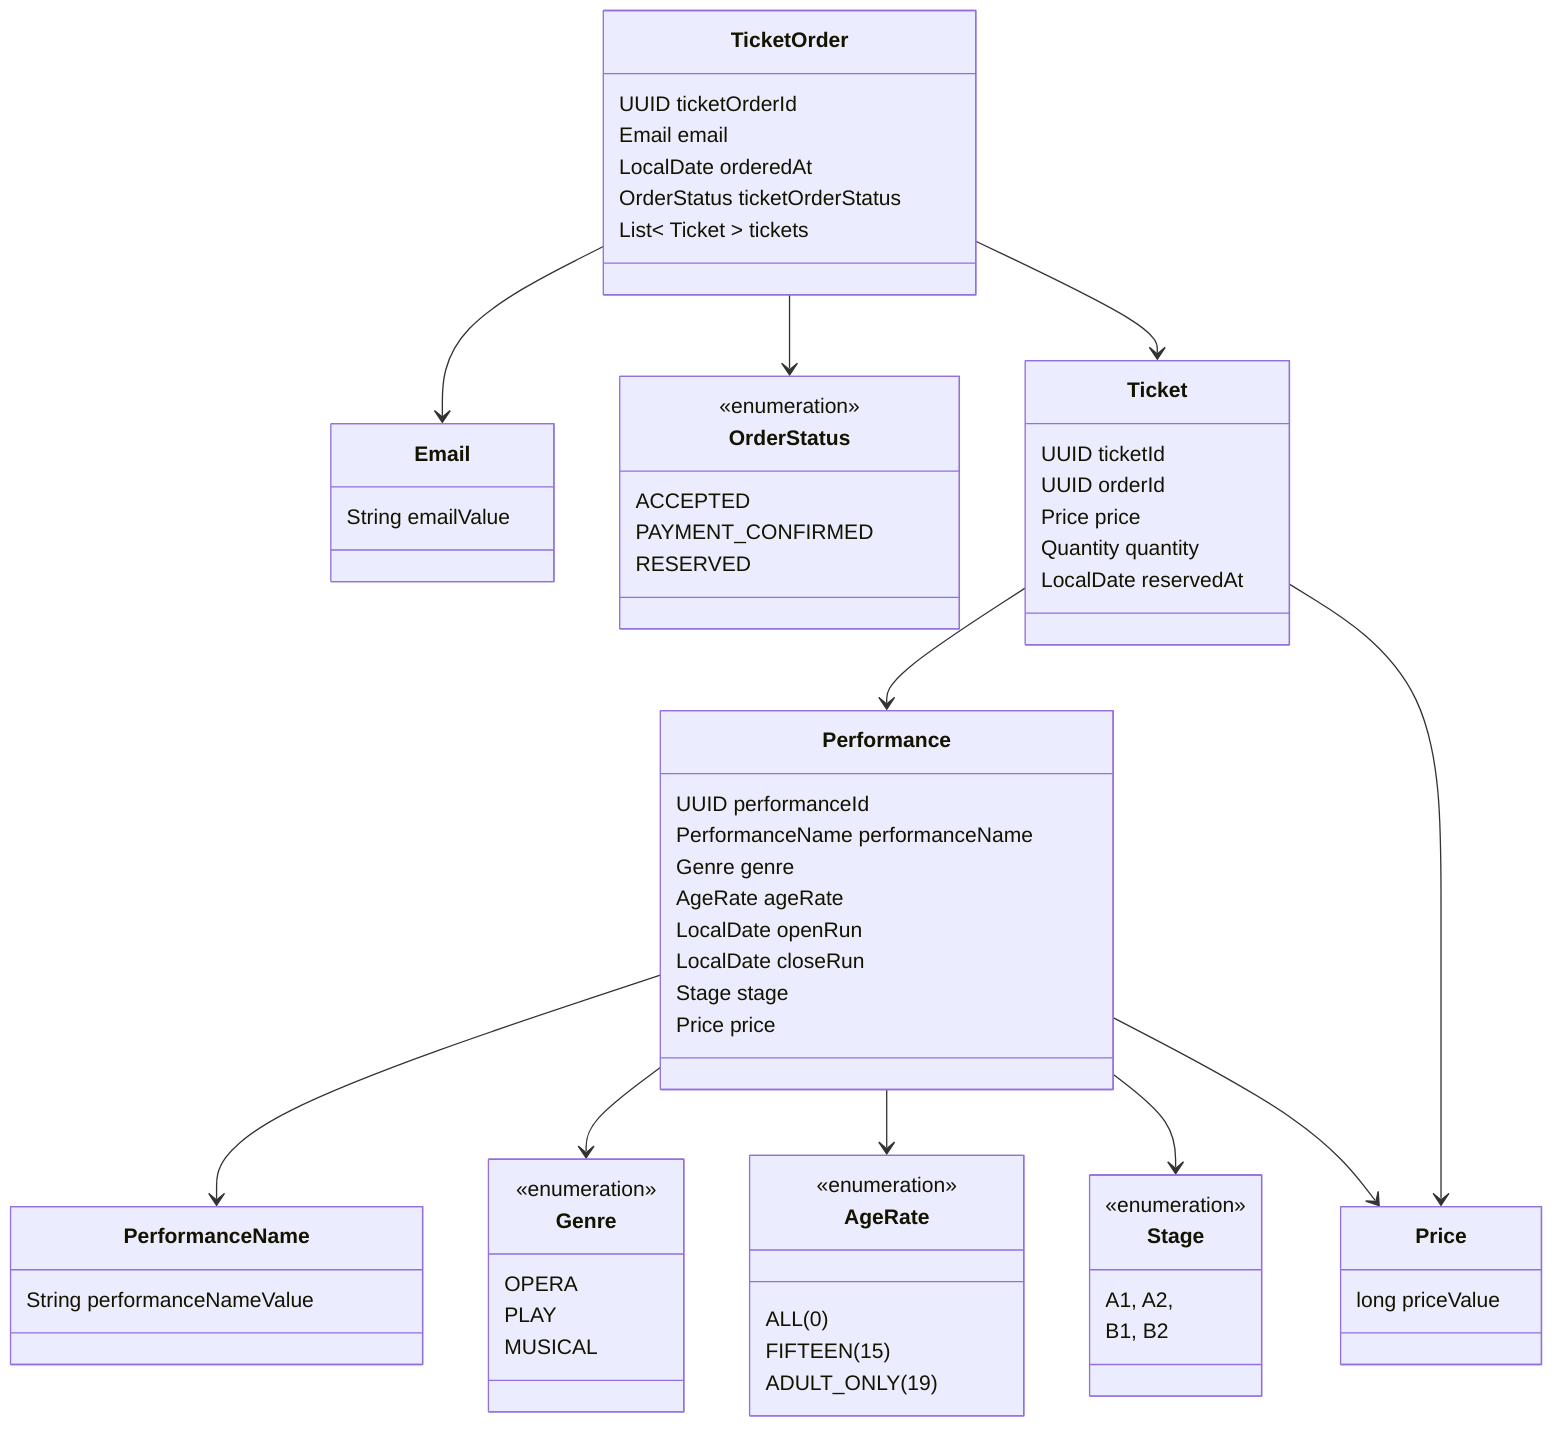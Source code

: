 classDiagram

    %% domain TicketOrder
    class TicketOrder {
        UUID ticketOrderId
        Email email
        LocalDate orderedAt
        OrderStatus ticketOrderStatus
        List< Ticket > tickets
    }

    class Email {
        String emailValue
    }

    class OrderStatus {
        <<enumeration>>
        ACCEPTED
        PAYMENT_CONFIRMED
        RESERVED
    }

    TicketOrder --> Email
    TicketOrder --> OrderStatus
    TicketOrder --> Ticket
    Ticket --> Performance

    %% domain Ticket
    class Ticket {
        UUID ticketId
        UUID orderId
        Price price
        Quantity quantity
        LocalDate reservedAt
    }

    Ticket --> Price

    %% domain Performance
    class Performance {
        UUID performanceId
        PerformanceName performanceName
        Genre genre
        AgeRate ageRate
        LocalDate openRun
        LocalDate closeRun
        Stage stage
        Price price
    }

    class PerformanceName {
        String performanceNameValue
    }

    class Genre {
        <<enumeration>>
        OPERA
        PLAY
        MUSICAL
    }

    class AgeRate {
        <<enumeration>>
        ALL(0)
        FIFTEEN(15)
        ADULT_ONLY(19)
    }

    class Stage {
        <<enumeration>>
        A1, A2,
        B1, B2
    }

    class Price {
        long priceValue
    }

    Performance --> PerformanceName
    Performance --> Genre
    Performance --> AgeRate
    Performance --> Stage
    Performance --> Price